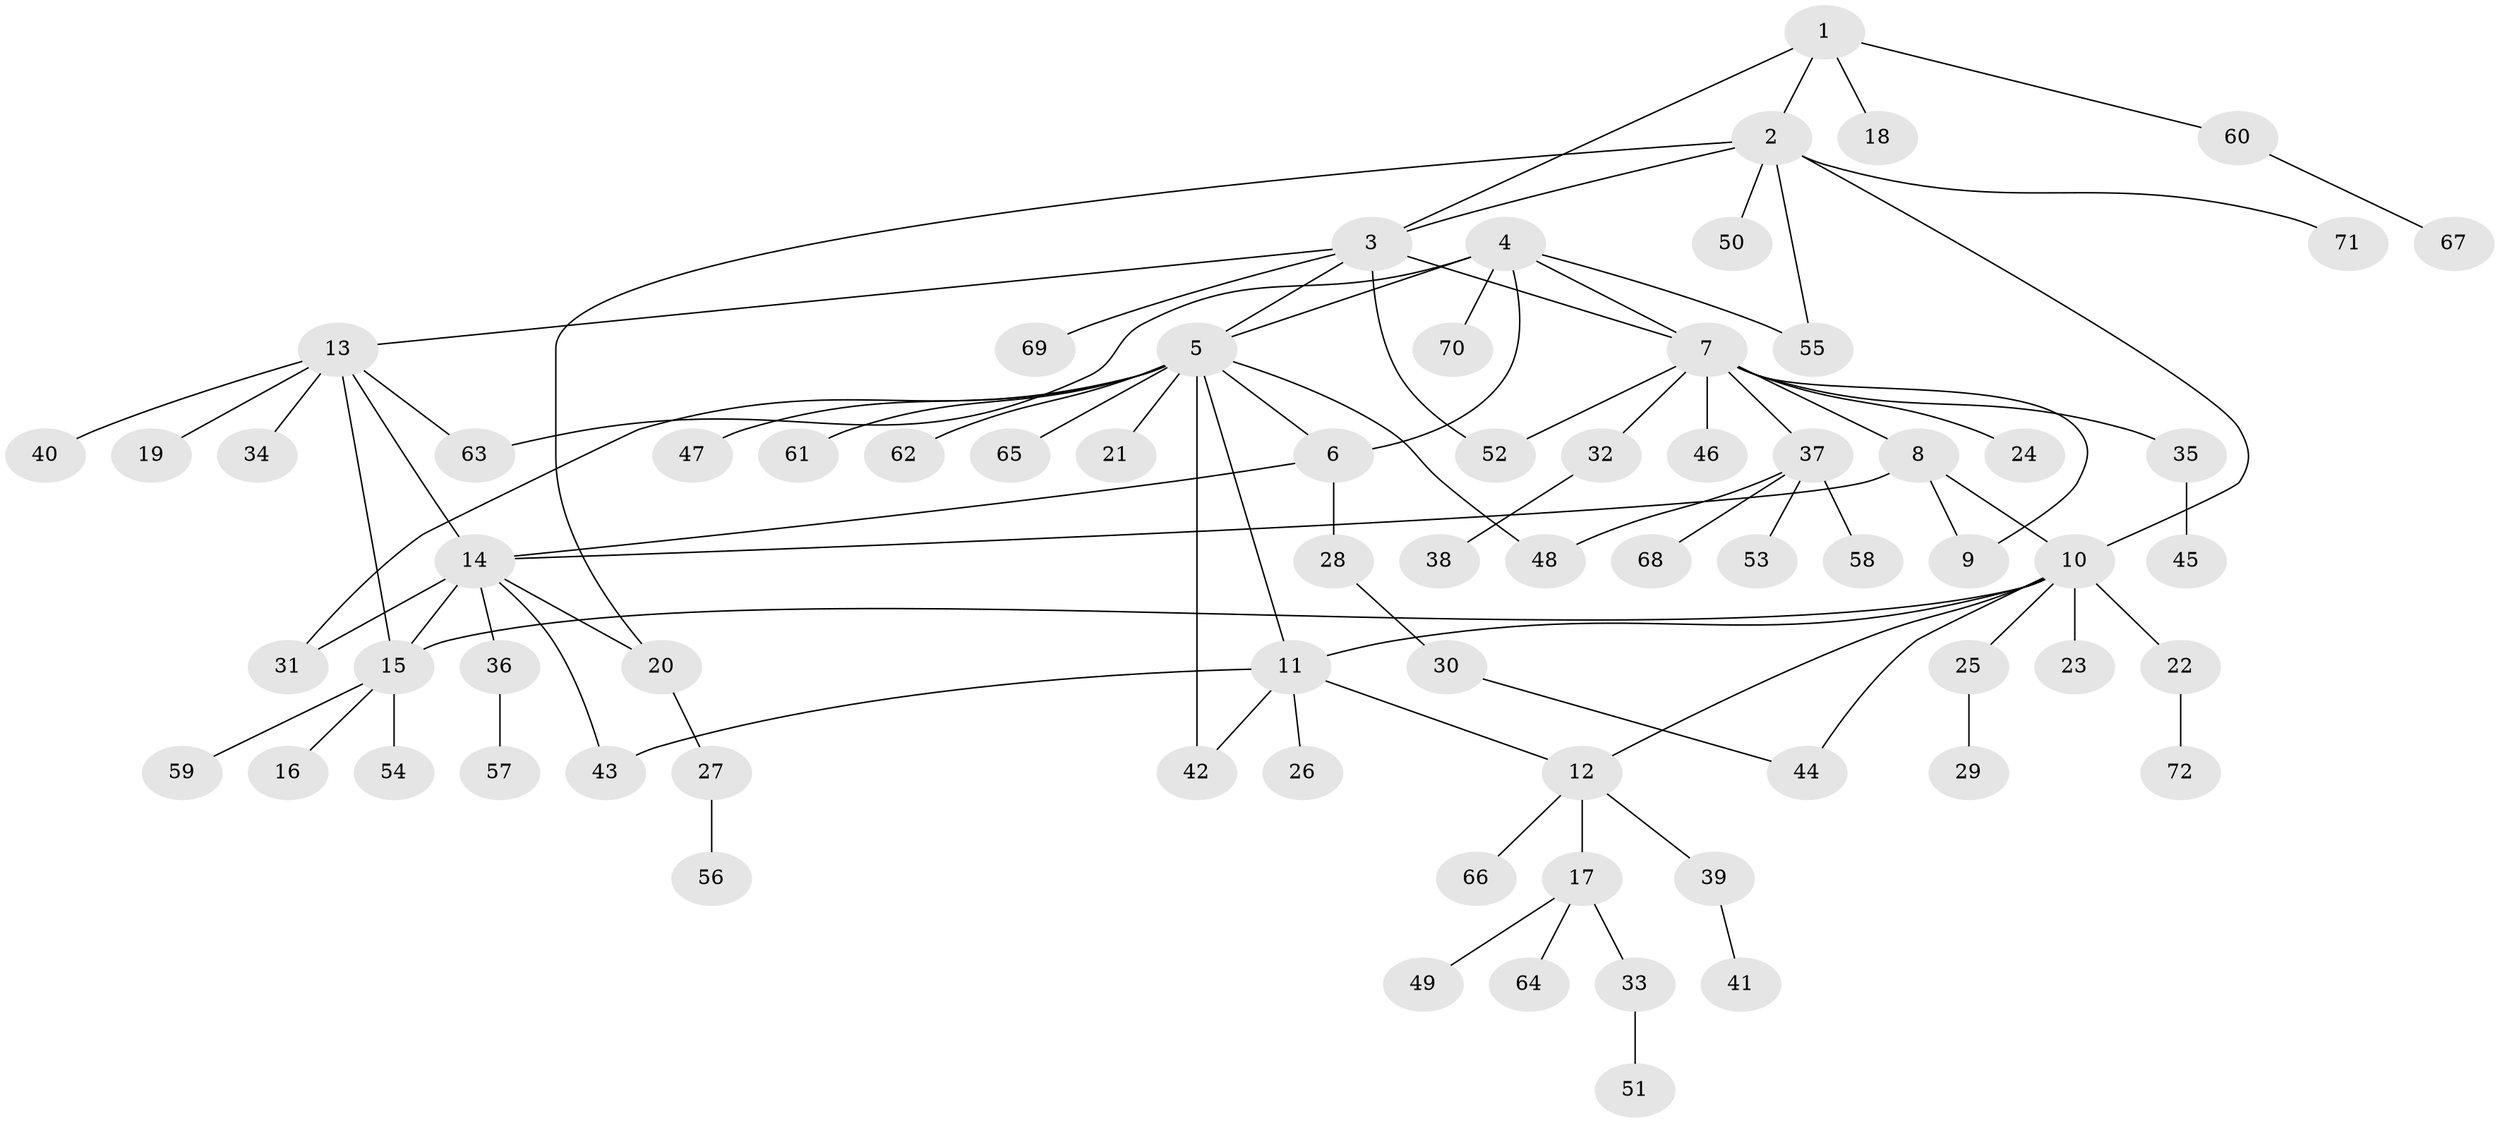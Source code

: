 // coarse degree distribution, {2: 0.2727272727272727, 4: 0.13636363636363635, 8: 0.13636363636363635, 3: 0.045454545454545456, 7: 0.045454545454545456, 1: 0.36363636363636365}
// Generated by graph-tools (version 1.1) at 2025/52/03/04/25 22:52:10]
// undirected, 72 vertices, 91 edges
graph export_dot {
  node [color=gray90,style=filled];
  1;
  2;
  3;
  4;
  5;
  6;
  7;
  8;
  9;
  10;
  11;
  12;
  13;
  14;
  15;
  16;
  17;
  18;
  19;
  20;
  21;
  22;
  23;
  24;
  25;
  26;
  27;
  28;
  29;
  30;
  31;
  32;
  33;
  34;
  35;
  36;
  37;
  38;
  39;
  40;
  41;
  42;
  43;
  44;
  45;
  46;
  47;
  48;
  49;
  50;
  51;
  52;
  53;
  54;
  55;
  56;
  57;
  58;
  59;
  60;
  61;
  62;
  63;
  64;
  65;
  66;
  67;
  68;
  69;
  70;
  71;
  72;
  1 -- 2;
  1 -- 3;
  1 -- 18;
  1 -- 60;
  2 -- 3;
  2 -- 10;
  2 -- 20;
  2 -- 50;
  2 -- 55;
  2 -- 71;
  3 -- 5;
  3 -- 7;
  3 -- 13;
  3 -- 52;
  3 -- 69;
  4 -- 5;
  4 -- 6;
  4 -- 7;
  4 -- 55;
  4 -- 63;
  4 -- 70;
  5 -- 6;
  5 -- 11;
  5 -- 21;
  5 -- 31;
  5 -- 42;
  5 -- 47;
  5 -- 48;
  5 -- 61;
  5 -- 62;
  5 -- 65;
  6 -- 14;
  6 -- 28;
  7 -- 8;
  7 -- 9;
  7 -- 24;
  7 -- 32;
  7 -- 35;
  7 -- 37;
  7 -- 46;
  7 -- 52;
  8 -- 9;
  8 -- 10;
  8 -- 14;
  10 -- 11;
  10 -- 12;
  10 -- 15;
  10 -- 22;
  10 -- 23;
  10 -- 25;
  10 -- 44;
  11 -- 12;
  11 -- 26;
  11 -- 42;
  11 -- 43;
  12 -- 17;
  12 -- 39;
  12 -- 66;
  13 -- 14;
  13 -- 15;
  13 -- 19;
  13 -- 34;
  13 -- 40;
  13 -- 63;
  14 -- 15;
  14 -- 20;
  14 -- 31;
  14 -- 36;
  14 -- 43;
  15 -- 16;
  15 -- 54;
  15 -- 59;
  17 -- 33;
  17 -- 49;
  17 -- 64;
  20 -- 27;
  22 -- 72;
  25 -- 29;
  27 -- 56;
  28 -- 30;
  30 -- 44;
  32 -- 38;
  33 -- 51;
  35 -- 45;
  36 -- 57;
  37 -- 48;
  37 -- 53;
  37 -- 58;
  37 -- 68;
  39 -- 41;
  60 -- 67;
}
